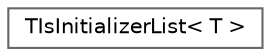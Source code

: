 digraph "Graphical Class Hierarchy"
{
 // INTERACTIVE_SVG=YES
 // LATEX_PDF_SIZE
  bgcolor="transparent";
  edge [fontname=Helvetica,fontsize=10,labelfontname=Helvetica,labelfontsize=10];
  node [fontname=Helvetica,fontsize=10,shape=box,height=0.2,width=0.4];
  rankdir="LR";
  Node0 [id="Node000000",label="TIsInitializerList\< T \>",height=0.2,width=0.4,color="grey40", fillcolor="white", style="filled",URL="$da/d36/structTIsInitializerList.html",tooltip="Traits class which tests if a type is an initializer list."];
}
